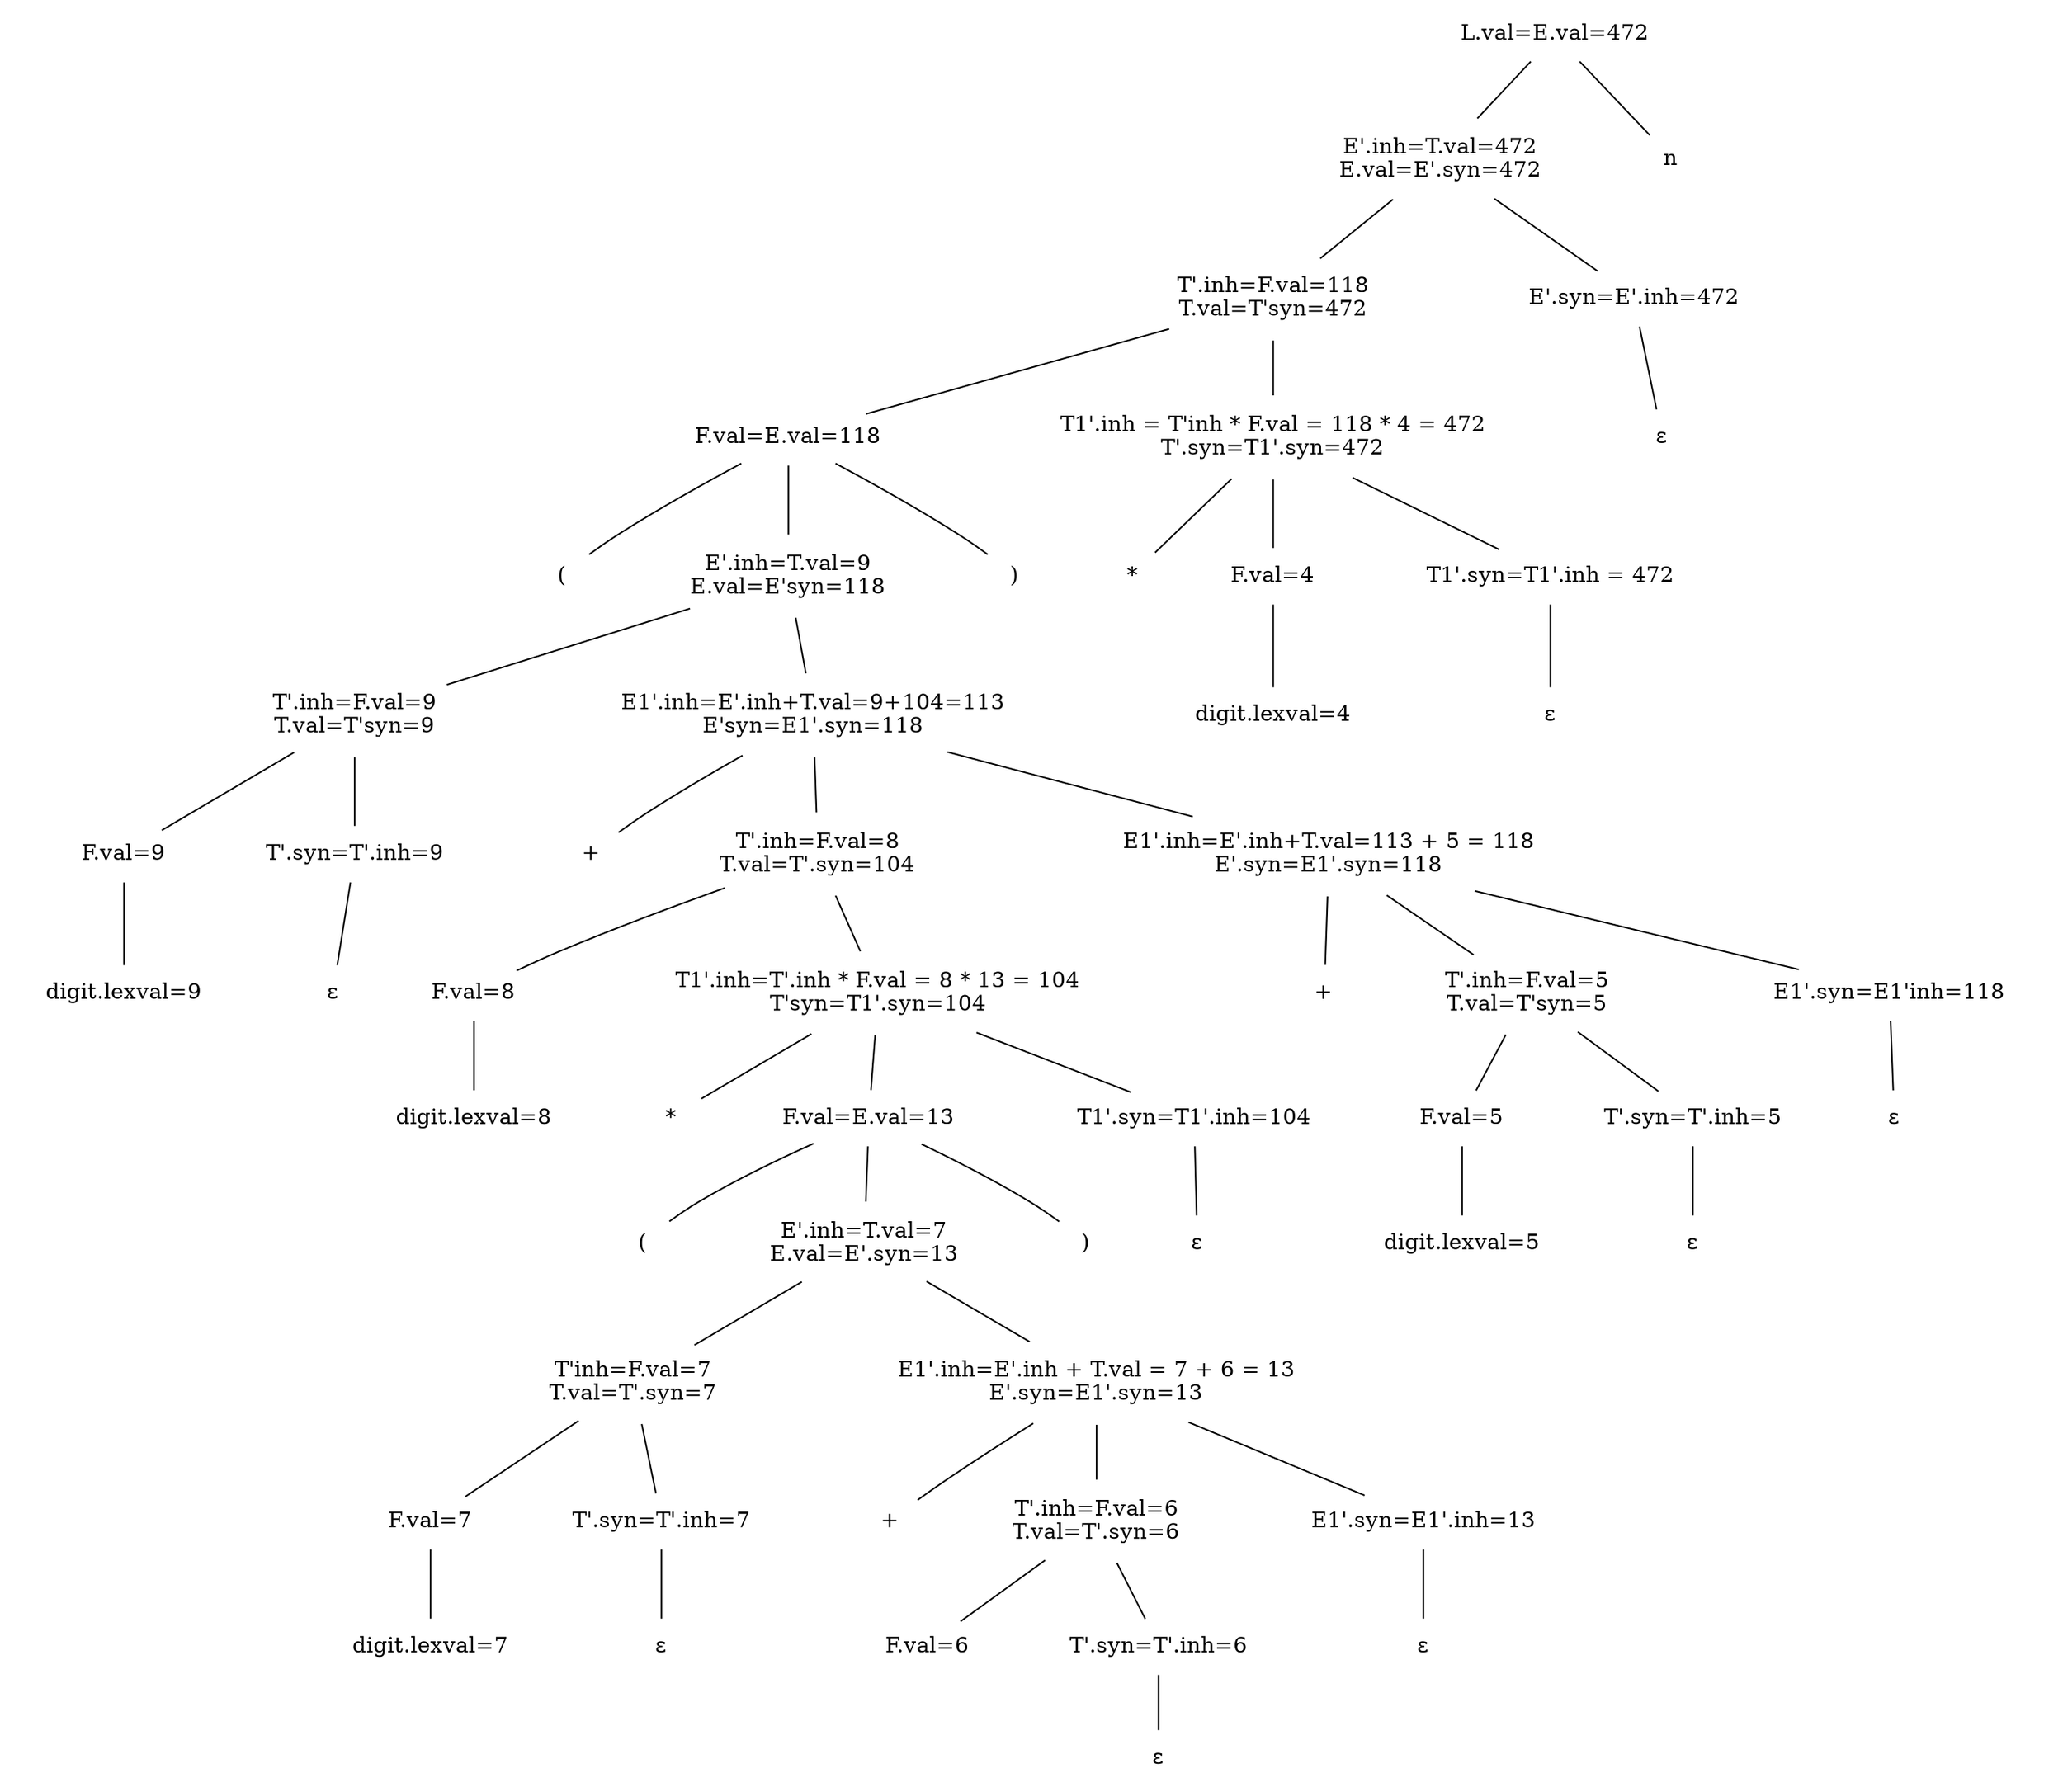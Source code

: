 graph comment_syntax_tree {
	graph[bgcolor=white];
	node[color=white];

    a0[label="digit.lexval=9"];
    a1[label="F.val=9"];
    a2[label="ε"];
    a3[label="T'.syn=T'.inh=9"];
    a4[label="T'.inh=F.val=9\nT.val=T'syn=9"];

    a4 -- {a1, a3};
    a1 -- a0;
    a3 -- a2;

    d0[label="("];
    b0[label="E'.inh=T.val=9\nE.val=E'syn=118"];
    d1[label=")"];
    b1[label="+"];
    b2[label="T'.inh=F.val=8\nT.val=T'.syn=104"];
    b3[label="E1'.inh=E'.inh+T.val=9+104=113\nE'syn=E1'.syn=118"];
    
    b4[label="F.val=8"];
    b5[label="digit.lexval=8"];
    b4 -- b5;

    b6[label="T1'.inh=T'.inh * F.val = 8 * 13 = 104\nT'syn=T1'.syn=104"];
    b7[label="*"];
    b8[label="F.val=E.val=13"];
    b9[label="T1'.syn=T1'.inh=104"];
    b10[label="("];
    b11[label="E'.inh=T.val=7\nE.val=E'.syn=13"]; // E -> TE'
    b12[label=")"];

    b8 -- {b10, b11, b12}; 

    b13[label="T'inh=F.val=7\nT.val=T'.syn=7"];
    b14[label="F.val=7"];
    b15[label="T'.syn=T'.inh=7"];
    b16[label="digit.lexval=7"];
    b100[label="ε"];

    b14 -- b16;
    b15 -- b100;
    b13 -- {b14, b15};

    b17[label="E1'.inh=E'.inh + T.val = 7 + 6 = 13\nE'.syn=E1'.syn=13"]; // E' -> +TE1'
    b18[label="+"];
    b19[label="T'.inh=F.val=6\nT.val=T'.syn=6"];
    b20[label="E1'.syn=E1'.inh=13"];
    b21[label="F.val=6"];
    b22[label="T'.syn=T'.inh=6"];
    b23[label="ε"];
    b24[label="ε"];
    b25[label="ε"];

    b17 -- {b18, b19, b20};
    b20 -- b23;
    b19 -- {b21, b22};
    b22 -- b24;

    b11 -- {b13, b17};
    b9 -- b25;
    b6 -- {b7, b8, b9};
    
    
    c0[label="digit.lexval=5"];
    c1[label="F.val=5"];
    c2[label="ε"];
    c3[label="T'.syn=T'.inh=5"];
    c5[label="+"];
    c4[label="T'.inh=F.val=5\nT.val=T'syn=5"];
    c6[label="ε"];
    c7[label="E1'.syn=E1'inh=118"];
    c4 -- {c1, c3};
    c1 -- c0;
    c3 -- c2;
    c7 -- c6;
    c8[label="E1'.inh=E'.inh+T.val=113 + 5 = 118\nE'.syn=E1'.syn=118"];
    c8 -- {c5, c4, c7};   

    b3 -- {b1, b2, c8};
    b2 -- {b4, b6};
    b0 -- {a4, b3};


    d2[label="F.val=E.val=118"];
    d2 -- {d0, b0, d1};

    d3[label="T'.inh=F.val=118\nT.val=T'syn=472"];
    d4[label="T1'.inh = T'inh * F.val = 118 * 4 = 472\nT'.syn=T1'.syn=472"];
    d5[label="*"];
    d6[label="F.val=4"];
    d7[label="T1'.syn=T1'.inh = 472"];
    d8[label="digit.lexval=4"];
    d9[label="ε"];
    
    d6 -- d8;
    d7 -- d9;
    d4 -- {d5, d6, d7};
    d3 -- {d2, d4};

    e0[label="L.val=E.val=472"];
    e1[label="E'.inh=T.val=472\nE.val=E'.syn=472"];
    e2[label="n"];
    e3[label="E'.syn=E'.inh=472"];
    e4[label="ε"];
    e0 -- {e1, e2};
    e1 -- {d3, e3};
    e3 -- e4;
}
